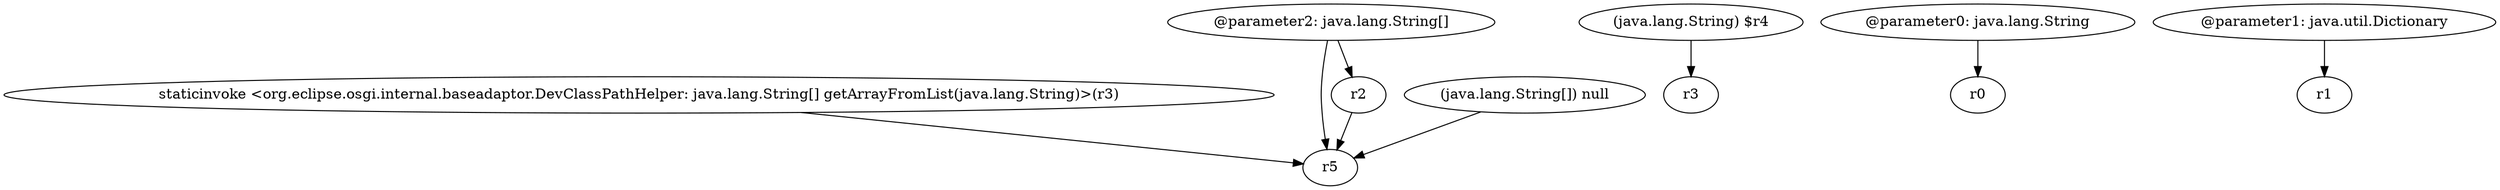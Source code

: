 digraph g {
0[label="staticinvoke <org.eclipse.osgi.internal.baseadaptor.DevClassPathHelper: java.lang.String[] getArrayFromList(java.lang.String)>(r3)"]
1[label="r5"]
0->1[label=""]
2[label="(java.lang.String) $r4"]
3[label="r3"]
2->3[label=""]
4[label="@parameter2: java.lang.String[]"]
4->1[label=""]
5[label="r2"]
5->1[label=""]
4->5[label=""]
6[label="@parameter0: java.lang.String"]
7[label="r0"]
6->7[label=""]
8[label="@parameter1: java.util.Dictionary"]
9[label="r1"]
8->9[label=""]
10[label="(java.lang.String[]) null"]
10->1[label=""]
}